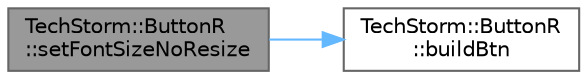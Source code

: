 digraph "TechStorm::ButtonR::setFontSizeNoResize"
{
 // LATEX_PDF_SIZE
  bgcolor="transparent";
  edge [fontname=Helvetica,fontsize=10,labelfontname=Helvetica,labelfontsize=10];
  node [fontname=Helvetica,fontsize=10,shape=box,height=0.2,width=0.4];
  rankdir="LR";
  Node1 [id="Node000001",label="TechStorm::ButtonR\l::setFontSizeNoResize",height=0.2,width=0.4,color="gray40", fillcolor="grey60", style="filled", fontcolor="black",tooltip=" "];
  Node1 -> Node2 [id="edge1_Node000001_Node000002",color="steelblue1",style="solid",tooltip=" "];
  Node2 [id="Node000002",label="TechStorm::ButtonR\l::buildBtn",height=0.2,width=0.4,color="grey40", fillcolor="white", style="filled",URL="$class_tech_storm_1_1_button_r.html#a66ff3acaa127aedc5d1239d1f698f00b",tooltip=" "];
}
